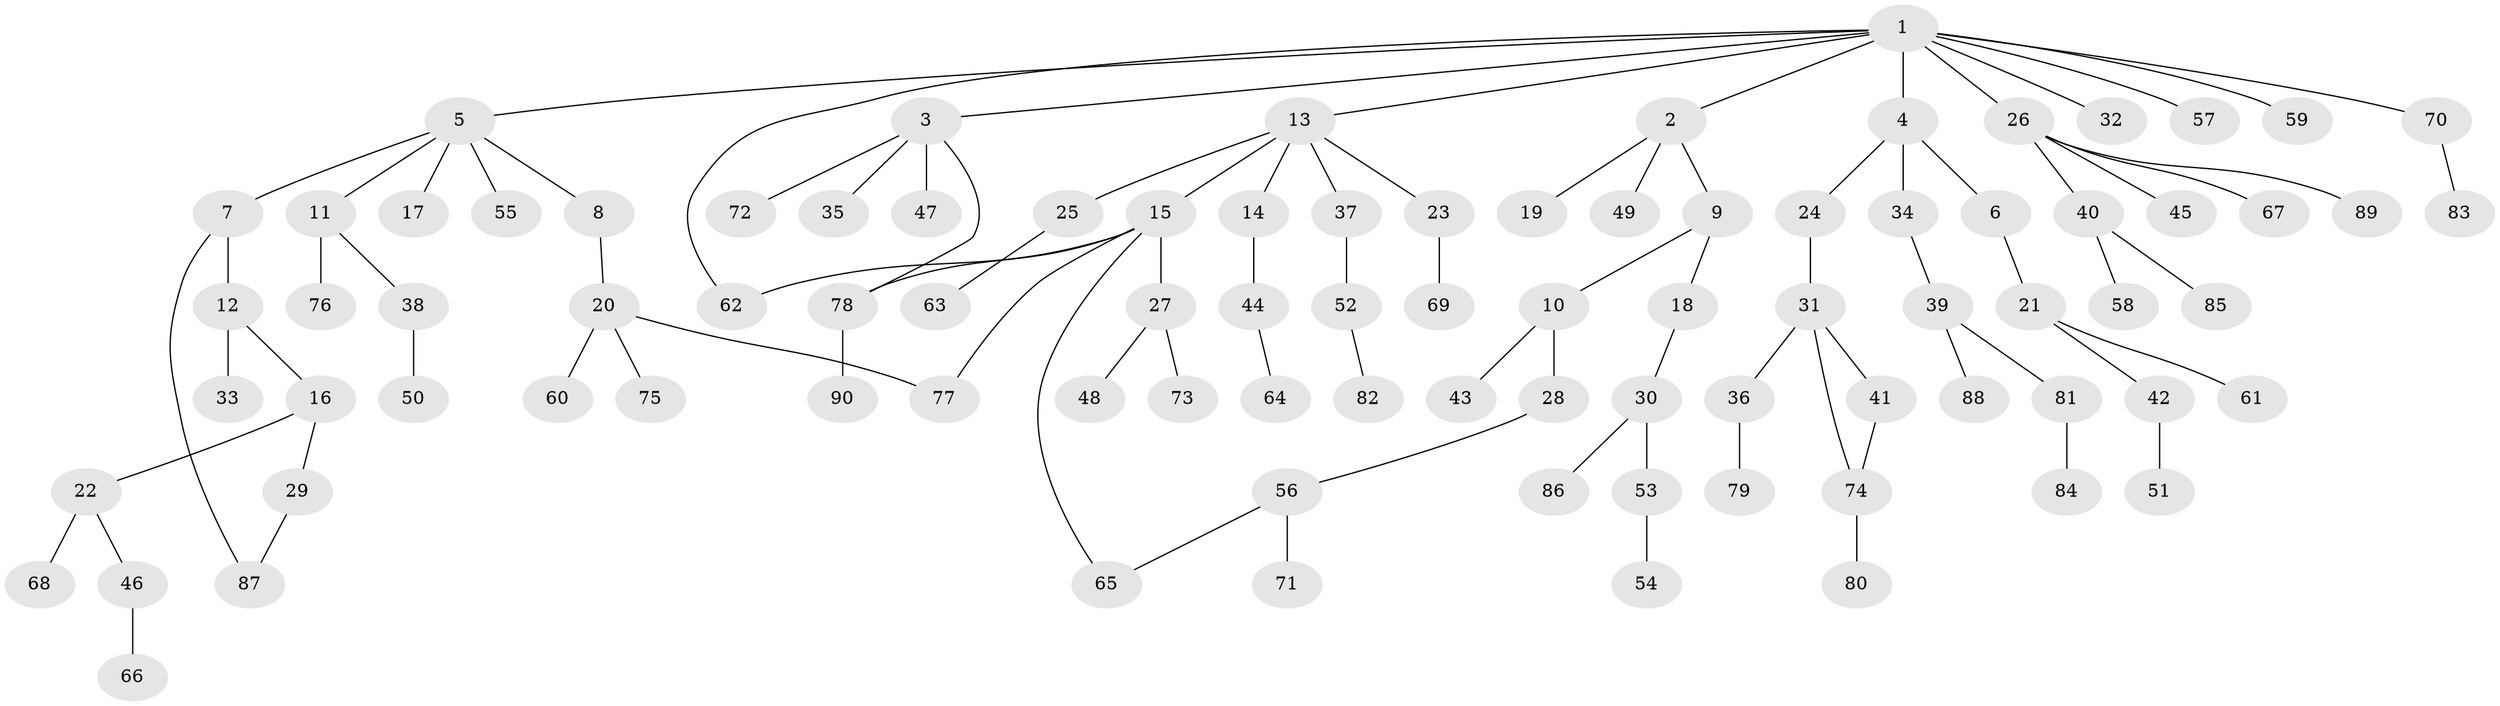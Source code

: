 // coarse degree distribution, {11: 0.027777777777777776, 4: 0.08333333333333333, 3: 0.08333333333333333, 6: 0.027777777777777776, 10: 0.027777777777777776, 1: 0.6111111111111112, 2: 0.1388888888888889}
// Generated by graph-tools (version 1.1) at 2025/16/03/04/25 18:16:57]
// undirected, 90 vertices, 95 edges
graph export_dot {
graph [start="1"]
  node [color=gray90,style=filled];
  1;
  2;
  3;
  4;
  5;
  6;
  7;
  8;
  9;
  10;
  11;
  12;
  13;
  14;
  15;
  16;
  17;
  18;
  19;
  20;
  21;
  22;
  23;
  24;
  25;
  26;
  27;
  28;
  29;
  30;
  31;
  32;
  33;
  34;
  35;
  36;
  37;
  38;
  39;
  40;
  41;
  42;
  43;
  44;
  45;
  46;
  47;
  48;
  49;
  50;
  51;
  52;
  53;
  54;
  55;
  56;
  57;
  58;
  59;
  60;
  61;
  62;
  63;
  64;
  65;
  66;
  67;
  68;
  69;
  70;
  71;
  72;
  73;
  74;
  75;
  76;
  77;
  78;
  79;
  80;
  81;
  82;
  83;
  84;
  85;
  86;
  87;
  88;
  89;
  90;
  1 -- 2;
  1 -- 3;
  1 -- 4;
  1 -- 5;
  1 -- 13;
  1 -- 26;
  1 -- 32;
  1 -- 57;
  1 -- 59;
  1 -- 70;
  1 -- 62;
  2 -- 9;
  2 -- 19;
  2 -- 49;
  3 -- 35;
  3 -- 47;
  3 -- 72;
  3 -- 78;
  4 -- 6;
  4 -- 24;
  4 -- 34;
  5 -- 7;
  5 -- 8;
  5 -- 11;
  5 -- 17;
  5 -- 55;
  6 -- 21;
  7 -- 12;
  7 -- 87;
  8 -- 20;
  9 -- 10;
  9 -- 18;
  10 -- 28;
  10 -- 43;
  11 -- 38;
  11 -- 76;
  12 -- 16;
  12 -- 33;
  13 -- 14;
  13 -- 15;
  13 -- 23;
  13 -- 25;
  13 -- 37;
  14 -- 44;
  15 -- 27;
  15 -- 62;
  15 -- 65;
  15 -- 77;
  15 -- 78;
  16 -- 22;
  16 -- 29;
  18 -- 30;
  20 -- 60;
  20 -- 75;
  20 -- 77;
  21 -- 42;
  21 -- 61;
  22 -- 46;
  22 -- 68;
  23 -- 69;
  24 -- 31;
  25 -- 63;
  26 -- 40;
  26 -- 45;
  26 -- 67;
  26 -- 89;
  27 -- 48;
  27 -- 73;
  28 -- 56;
  29 -- 87;
  30 -- 53;
  30 -- 86;
  31 -- 36;
  31 -- 41;
  31 -- 74;
  34 -- 39;
  36 -- 79;
  37 -- 52;
  38 -- 50;
  39 -- 81;
  39 -- 88;
  40 -- 58;
  40 -- 85;
  41 -- 74;
  42 -- 51;
  44 -- 64;
  46 -- 66;
  52 -- 82;
  53 -- 54;
  56 -- 71;
  56 -- 65;
  70 -- 83;
  74 -- 80;
  78 -- 90;
  81 -- 84;
}
